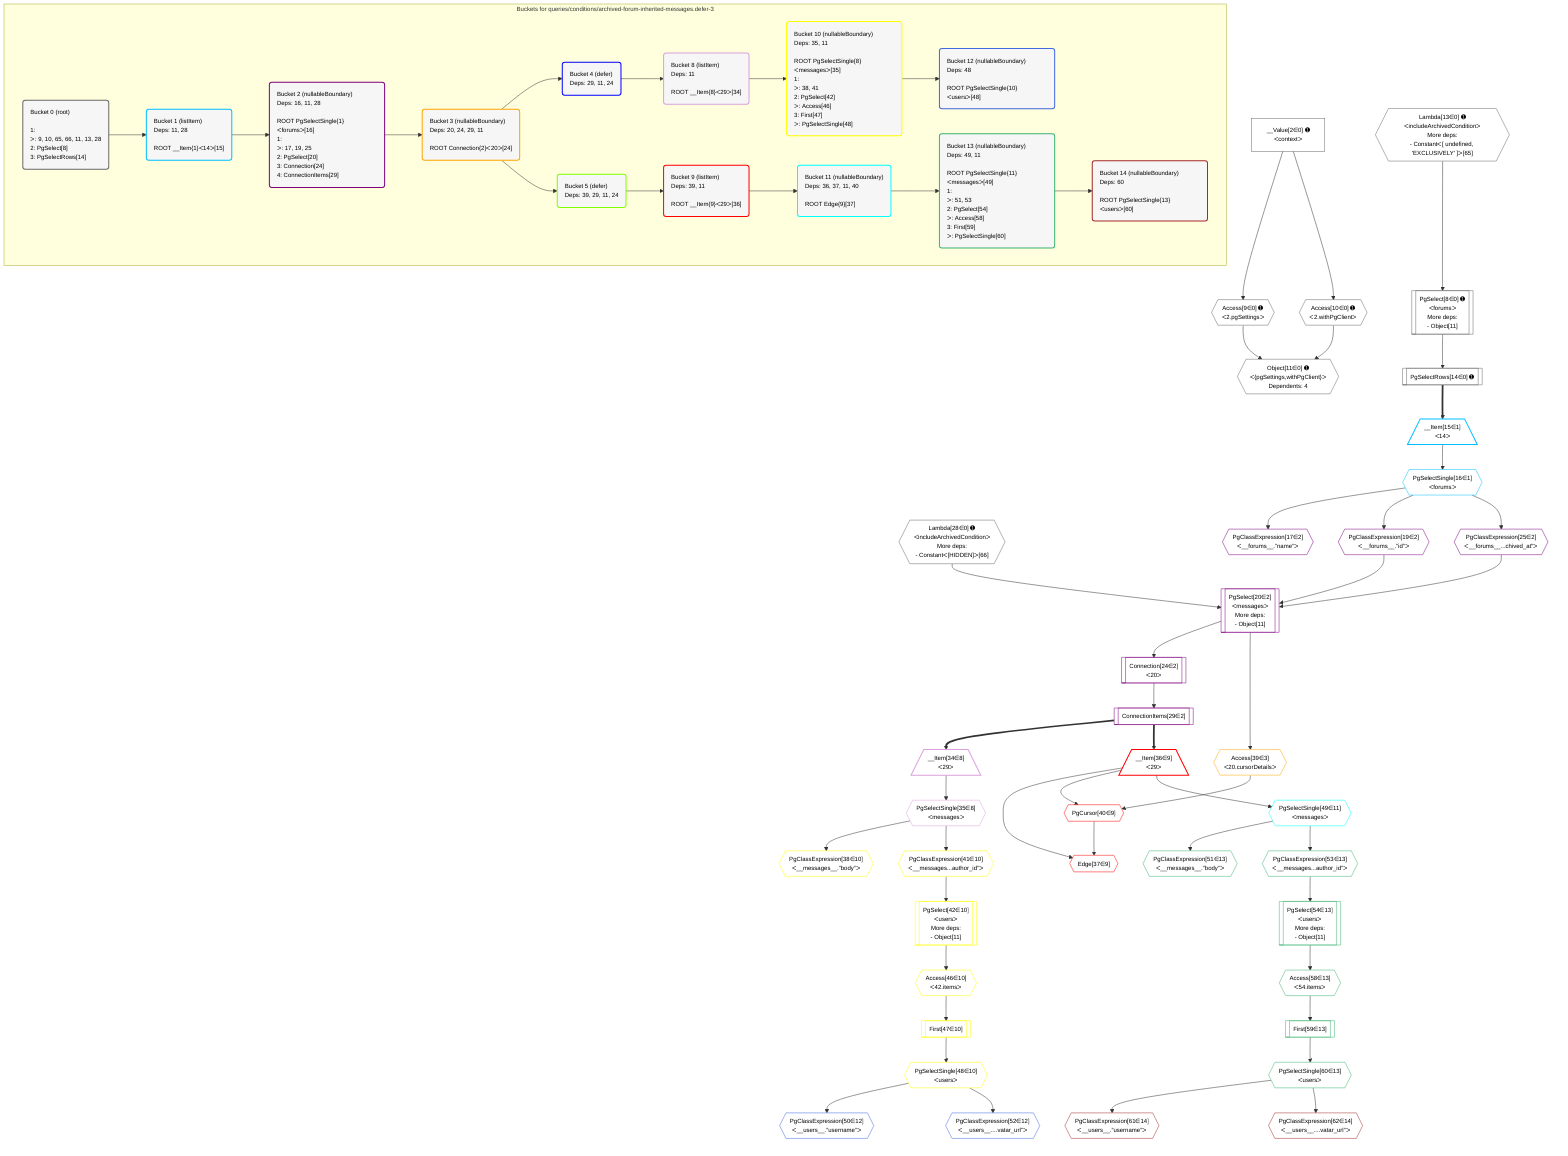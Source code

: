 %%{init: {'themeVariables': { 'fontSize': '12px'}}}%%
graph TD
    classDef path fill:#eee,stroke:#000,color:#000
    classDef plan fill:#fff,stroke-width:1px,color:#000
    classDef itemplan fill:#fff,stroke-width:2px,color:#000
    classDef unbatchedplan fill:#dff,stroke-width:1px,color:#000
    classDef sideeffectplan fill:#fcc,stroke-width:2px,color:#000
    classDef bucket fill:#f6f6f6,color:#000,stroke-width:2px,text-align:left

    subgraph "Buckets for queries/conditions/archived-forum-inherited-messages.defer-3"
    Bucket0("Bucket 0 (root)<br /><br />1: <br />ᐳ: 9, 10, 65, 66, 11, 13, 28<br />2: PgSelect[8]<br />3: PgSelectRows[14]"):::bucket
    Bucket1("Bucket 1 (listItem)<br />Deps: 11, 28<br /><br />ROOT __Item{1}ᐸ14ᐳ[15]"):::bucket
    Bucket2("Bucket 2 (nullableBoundary)<br />Deps: 16, 11, 28<br /><br />ROOT PgSelectSingle{1}ᐸforumsᐳ[16]<br />1: <br />ᐳ: 17, 19, 25<br />2: PgSelect[20]<br />3: Connection[24]<br />4: ConnectionItems[29]"):::bucket
    Bucket3("Bucket 3 (nullableBoundary)<br />Deps: 20, 24, 29, 11<br /><br />ROOT Connection{2}ᐸ20ᐳ[24]"):::bucket
    Bucket4("Bucket 4 (defer)<br />Deps: 29, 11, 24"):::bucket
    Bucket5("Bucket 5 (defer)<br />Deps: 39, 29, 11, 24"):::bucket
    Bucket8("Bucket 8 (listItem)<br />Deps: 11<br /><br />ROOT __Item{8}ᐸ29ᐳ[34]"):::bucket
    Bucket9("Bucket 9 (listItem)<br />Deps: 39, 11<br /><br />ROOT __Item{9}ᐸ29ᐳ[36]"):::bucket
    Bucket10("Bucket 10 (nullableBoundary)<br />Deps: 35, 11<br /><br />ROOT PgSelectSingle{8}ᐸmessagesᐳ[35]<br />1: <br />ᐳ: 38, 41<br />2: PgSelect[42]<br />ᐳ: Access[46]<br />3: First[47]<br />ᐳ: PgSelectSingle[48]"):::bucket
    Bucket11("Bucket 11 (nullableBoundary)<br />Deps: 36, 37, 11, 40<br /><br />ROOT Edge{9}[37]"):::bucket
    Bucket12("Bucket 12 (nullableBoundary)<br />Deps: 48<br /><br />ROOT PgSelectSingle{10}ᐸusersᐳ[48]"):::bucket
    Bucket13("Bucket 13 (nullableBoundary)<br />Deps: 49, 11<br /><br />ROOT PgSelectSingle{11}ᐸmessagesᐳ[49]<br />1: <br />ᐳ: 51, 53<br />2: PgSelect[54]<br />ᐳ: Access[58]<br />3: First[59]<br />ᐳ: PgSelectSingle[60]"):::bucket
    Bucket14("Bucket 14 (nullableBoundary)<br />Deps: 60<br /><br />ROOT PgSelectSingle{13}ᐸusersᐳ[60]"):::bucket
    end
    Bucket0 --> Bucket1
    Bucket1 --> Bucket2
    Bucket2 --> Bucket3
    Bucket3 --> Bucket4 & Bucket5
    Bucket4 --> Bucket8
    Bucket5 --> Bucket9
    Bucket8 --> Bucket10
    Bucket9 --> Bucket11
    Bucket10 --> Bucket12
    Bucket11 --> Bucket13
    Bucket13 --> Bucket14

    %% plan dependencies
    PgSelect8[["PgSelect[8∈0] ➊<br />ᐸforumsᐳ<br />More deps:<br />- Object[11]"]]:::plan
    Lambda13{{"Lambda[13∈0] ➊<br />ᐸincludeArchivedConditionᐳ<br />More deps:<br />- Constantᐸ[ undefined, 'EXCLUSIVELY' ]ᐳ[65]"}}:::plan
    Lambda13 --> PgSelect8
    Object11{{"Object[11∈0] ➊<br />ᐸ{pgSettings,withPgClient}ᐳ<br />Dependents: 4"}}:::plan
    Access9{{"Access[9∈0] ➊<br />ᐸ2.pgSettingsᐳ"}}:::plan
    Access10{{"Access[10∈0] ➊<br />ᐸ2.withPgClientᐳ"}}:::plan
    Access9 & Access10 --> Object11
    __Value2["__Value[2∈0] ➊<br />ᐸcontextᐳ"]:::plan
    __Value2 --> Access9
    __Value2 --> Access10
    PgSelectRows14[["PgSelectRows[14∈0] ➊"]]:::plan
    PgSelect8 --> PgSelectRows14
    Lambda28{{"Lambda[28∈0] ➊<br />ᐸincludeArchivedConditionᐳ<br />More deps:<br />- Constantᐸ[HIDDEN]ᐳ[66]"}}:::plan
    __Item15[/"__Item[15∈1]<br />ᐸ14ᐳ"\]:::itemplan
    PgSelectRows14 ==> __Item15
    PgSelectSingle16{{"PgSelectSingle[16∈1]<br />ᐸforumsᐳ"}}:::plan
    __Item15 --> PgSelectSingle16
    PgSelect20[["PgSelect[20∈2]<br />ᐸmessagesᐳ<br />More deps:<br />- Object[11]"]]:::plan
    PgClassExpression19{{"PgClassExpression[19∈2]<br />ᐸ__forums__.”id”ᐳ"}}:::plan
    PgClassExpression25{{"PgClassExpression[25∈2]<br />ᐸ__forums__...chived_at”ᐳ"}}:::plan
    PgClassExpression19 & PgClassExpression25 & Lambda28 --> PgSelect20
    PgClassExpression17{{"PgClassExpression[17∈2]<br />ᐸ__forums__.”name”ᐳ"}}:::plan
    PgSelectSingle16 --> PgClassExpression17
    PgSelectSingle16 --> PgClassExpression19
    Connection24[["Connection[24∈2]<br />ᐸ20ᐳ"]]:::plan
    PgSelect20 --> Connection24
    PgSelectSingle16 --> PgClassExpression25
    ConnectionItems29[["ConnectionItems[29∈2]"]]:::plan
    Connection24 --> ConnectionItems29
    Access39{{"Access[39∈3]<br />ᐸ20.cursorDetailsᐳ"}}:::plan
    PgSelect20 --> Access39
    __Item34[/"__Item[34∈8]<br />ᐸ29ᐳ"\]:::itemplan
    ConnectionItems29 ==> __Item34
    PgSelectSingle35{{"PgSelectSingle[35∈8]<br />ᐸmessagesᐳ"}}:::plan
    __Item34 --> PgSelectSingle35
    Edge37{{"Edge[37∈9]"}}:::plan
    __Item36[/"__Item[36∈9]<br />ᐸ29ᐳ"\]:::itemplan
    PgCursor40{{"PgCursor[40∈9]"}}:::plan
    __Item36 & PgCursor40 --> Edge37
    __Item36 & Access39 --> PgCursor40
    ConnectionItems29 ==> __Item36
    PgSelect42[["PgSelect[42∈10]<br />ᐸusersᐳ<br />More deps:<br />- Object[11]"]]:::plan
    PgClassExpression41{{"PgClassExpression[41∈10]<br />ᐸ__messages...author_id”ᐳ"}}:::plan
    PgClassExpression41 --> PgSelect42
    PgClassExpression38{{"PgClassExpression[38∈10]<br />ᐸ__messages__.”body”ᐳ"}}:::plan
    PgSelectSingle35 --> PgClassExpression38
    PgSelectSingle35 --> PgClassExpression41
    Access46{{"Access[46∈10]<br />ᐸ42.itemsᐳ"}}:::plan
    PgSelect42 --> Access46
    First47[["First[47∈10]"]]:::plan
    Access46 --> First47
    PgSelectSingle48{{"PgSelectSingle[48∈10]<br />ᐸusersᐳ"}}:::plan
    First47 --> PgSelectSingle48
    PgSelectSingle49{{"PgSelectSingle[49∈11]<br />ᐸmessagesᐳ"}}:::plan
    __Item36 --> PgSelectSingle49
    PgClassExpression50{{"PgClassExpression[50∈12]<br />ᐸ__users__.”username”ᐳ"}}:::plan
    PgSelectSingle48 --> PgClassExpression50
    PgClassExpression52{{"PgClassExpression[52∈12]<br />ᐸ__users__....vatar_url”ᐳ"}}:::plan
    PgSelectSingle48 --> PgClassExpression52
    PgSelect54[["PgSelect[54∈13]<br />ᐸusersᐳ<br />More deps:<br />- Object[11]"]]:::plan
    PgClassExpression53{{"PgClassExpression[53∈13]<br />ᐸ__messages...author_id”ᐳ"}}:::plan
    PgClassExpression53 --> PgSelect54
    PgClassExpression51{{"PgClassExpression[51∈13]<br />ᐸ__messages__.”body”ᐳ"}}:::plan
    PgSelectSingle49 --> PgClassExpression51
    PgSelectSingle49 --> PgClassExpression53
    Access58{{"Access[58∈13]<br />ᐸ54.itemsᐳ"}}:::plan
    PgSelect54 --> Access58
    First59[["First[59∈13]"]]:::plan
    Access58 --> First59
    PgSelectSingle60{{"PgSelectSingle[60∈13]<br />ᐸusersᐳ"}}:::plan
    First59 --> PgSelectSingle60
    PgClassExpression61{{"PgClassExpression[61∈14]<br />ᐸ__users__.”username”ᐳ"}}:::plan
    PgSelectSingle60 --> PgClassExpression61
    PgClassExpression62{{"PgClassExpression[62∈14]<br />ᐸ__users__....vatar_url”ᐳ"}}:::plan
    PgSelectSingle60 --> PgClassExpression62

    %% define steps
    classDef bucket0 stroke:#696969
    class Bucket0,__Value2,PgSelect8,Access9,Access10,Object11,Lambda13,PgSelectRows14,Lambda28 bucket0
    classDef bucket1 stroke:#00bfff
    class Bucket1,__Item15,PgSelectSingle16 bucket1
    classDef bucket2 stroke:#7f007f
    class Bucket2,PgClassExpression17,PgClassExpression19,PgSelect20,Connection24,PgClassExpression25,ConnectionItems29 bucket2
    classDef bucket3 stroke:#ffa500
    class Bucket3,Access39 bucket3
    classDef bucket4 stroke:#0000ff
    class Bucket4 bucket4
    classDef bucket5 stroke:#7fff00
    class Bucket5 bucket5
    classDef bucket8 stroke:#dda0dd
    class Bucket8,__Item34,PgSelectSingle35 bucket8
    classDef bucket9 stroke:#ff0000
    class Bucket9,__Item36,Edge37,PgCursor40 bucket9
    classDef bucket10 stroke:#ffff00
    class Bucket10,PgClassExpression38,PgClassExpression41,PgSelect42,Access46,First47,PgSelectSingle48 bucket10
    classDef bucket11 stroke:#00ffff
    class Bucket11,PgSelectSingle49 bucket11
    classDef bucket12 stroke:#4169e1
    class Bucket12,PgClassExpression50,PgClassExpression52 bucket12
    classDef bucket13 stroke:#3cb371
    class Bucket13,PgClassExpression51,PgClassExpression53,PgSelect54,Access58,First59,PgSelectSingle60 bucket13
    classDef bucket14 stroke:#a52a2a
    class Bucket14,PgClassExpression61,PgClassExpression62 bucket14